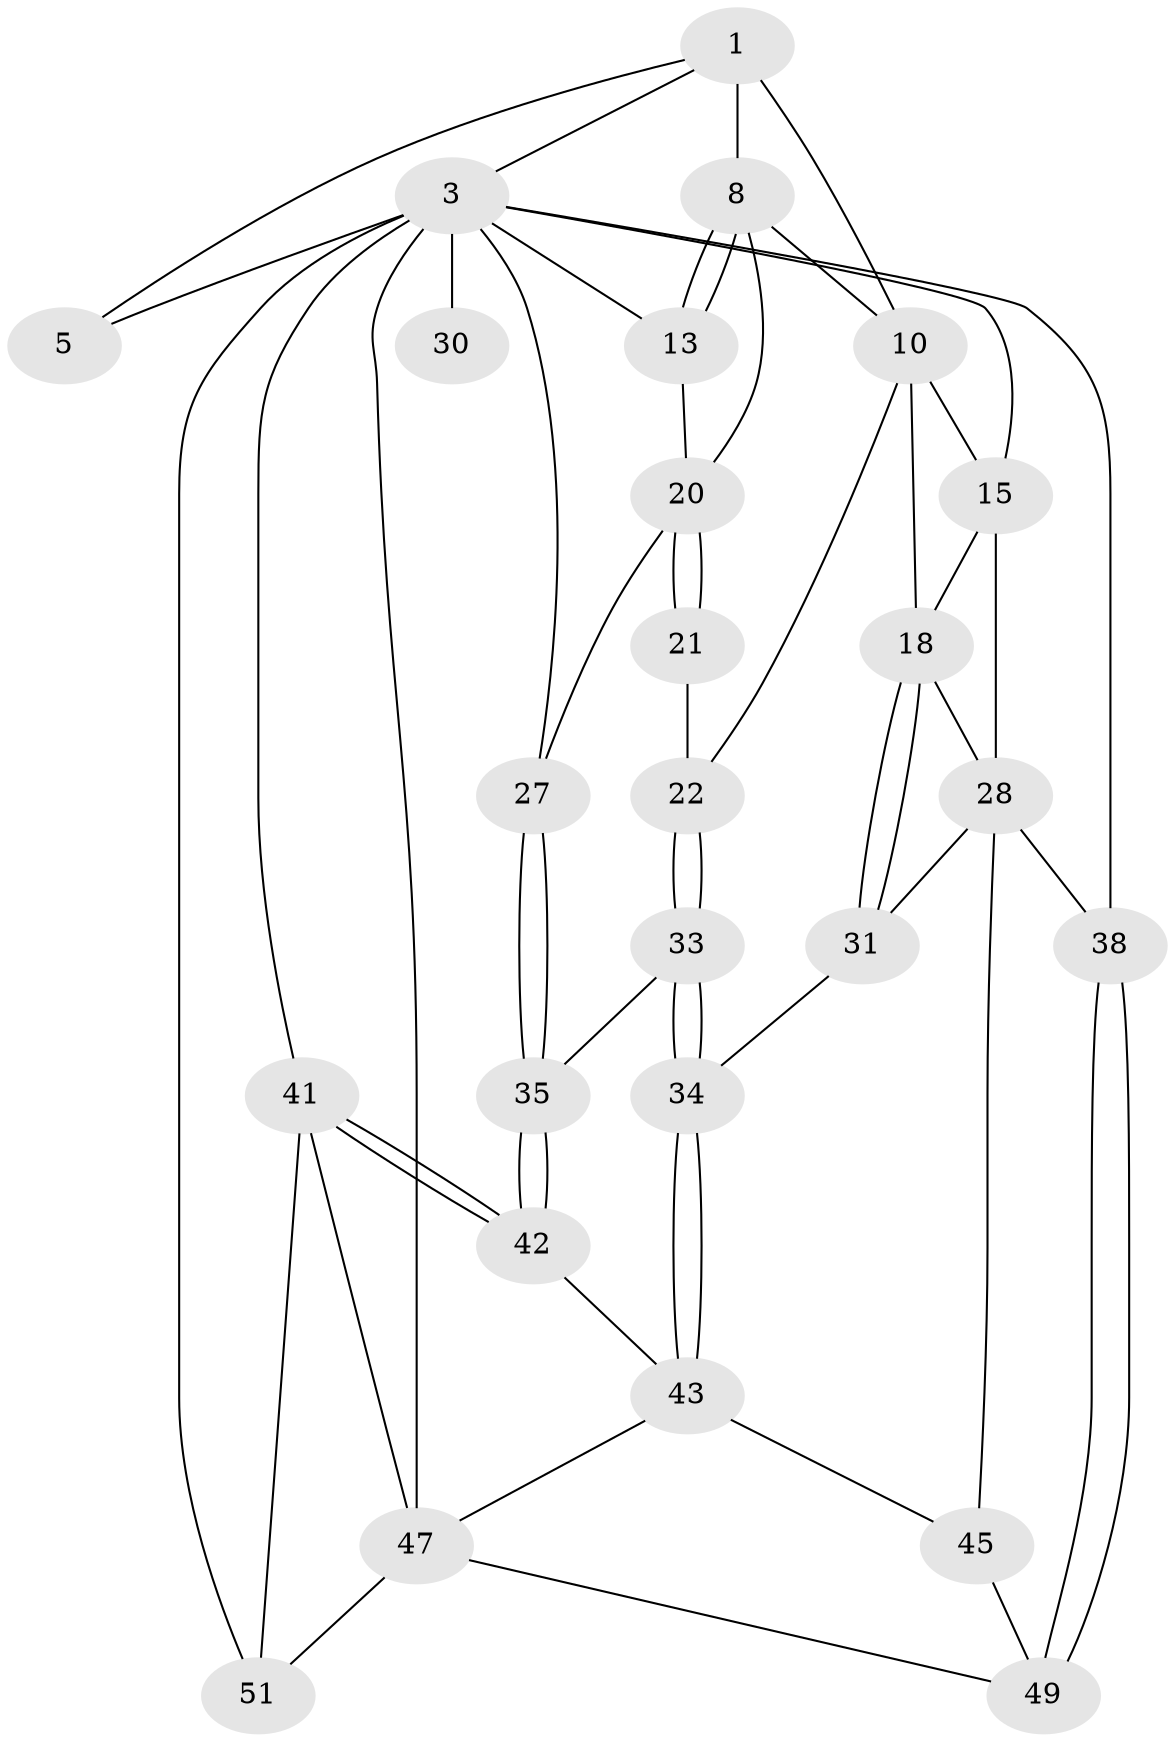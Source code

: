 // original degree distribution, {3: 0.038461538461538464, 4: 0.23076923076923078, 5: 0.5384615384615384, 6: 0.19230769230769232}
// Generated by graph-tools (version 1.1) at 2025/28/03/15/25 16:28:03]
// undirected, 26 vertices, 57 edges
graph export_dot {
graph [start="1"]
  node [color=gray90,style=filled];
  1 [pos="+0.3978530398043025+0",super="+2+6"];
  3 [pos="+1+0",super="+29+4+12"];
  5 [pos="+0.10729272873332506+0"];
  8 [pos="+0.5597080611141608+0",super="+9"];
  10 [pos="+0.423895733738069+0.19996387878097585",super="+17+11"];
  13 [pos="+0.6666935025810957+0.2707619846951514"];
  15 [pos="+0.1460821022693159+0.2300778468985671",super="+16"];
  18 [pos="+0.22495427619810127+0.43935119001331",super="+19"];
  20 [pos="+0.5631009889825683+0.30786240320842195",super="+23"];
  21 [pos="+0.33890691470330825+0.44564165845045123"];
  22 [pos="+0.283931139294646+0.4672350333179403"];
  27 [pos="+0.6327540042236951+0.6082968041584701"];
  28 [pos="+0+0.5815269375365635",super="+32"];
  30 [pos="+1+1"];
  31 [pos="+0.15651150695089958+0.7087939229966572"];
  33 [pos="+0.36101525970107684+0.5974130090285612"];
  34 [pos="+0.2656575096400075+0.7656002456361088"];
  35 [pos="+0.6029061318903572+0.6273126852229544"];
  38 [pos="+0+1"];
  41 [pos="+0.5384675381575881+0.8327903441439679",super="+46"];
  42 [pos="+0.5416502906959939+0.7758766712573514"];
  43 [pos="+0.26598465165617036+0.7667084290414593",super="+44"];
  45 [pos="+0.16402472854159547+0.8685491664018132",super="+50"];
  47 [pos="+0.3428168748100523+0.9388337325699593",super="+48"];
  49 [pos="+0.22315714105271783+1"];
  51 [pos="+0.5773198183323052+1"];
  1 -- 8;
  1 -- 3;
  1 -- 5;
  1 -- 10 [weight=2];
  3 -- 38 [weight=2];
  3 -- 30 [weight=3];
  3 -- 5;
  3 -- 15;
  3 -- 47;
  3 -- 51;
  3 -- 41;
  3 -- 27;
  3 -- 13;
  8 -- 13;
  8 -- 13;
  8 -- 10;
  8 -- 20;
  10 -- 18;
  10 -- 22;
  10 -- 15;
  13 -- 20;
  15 -- 28;
  15 -- 18;
  18 -- 31;
  18 -- 31;
  18 -- 28;
  20 -- 21 [weight=2];
  20 -- 21;
  20 -- 27;
  21 -- 22;
  22 -- 33;
  22 -- 33;
  27 -- 35;
  27 -- 35;
  28 -- 45 [weight=2];
  28 -- 38;
  28 -- 31;
  31 -- 34;
  33 -- 34;
  33 -- 34;
  33 -- 35;
  34 -- 43;
  34 -- 43;
  35 -- 42;
  35 -- 42;
  38 -- 49;
  38 -- 49;
  41 -- 42;
  41 -- 42;
  41 -- 51;
  41 -- 47;
  42 -- 43;
  43 -- 45;
  43 -- 47;
  45 -- 49;
  47 -- 49;
  47 -- 51;
}
